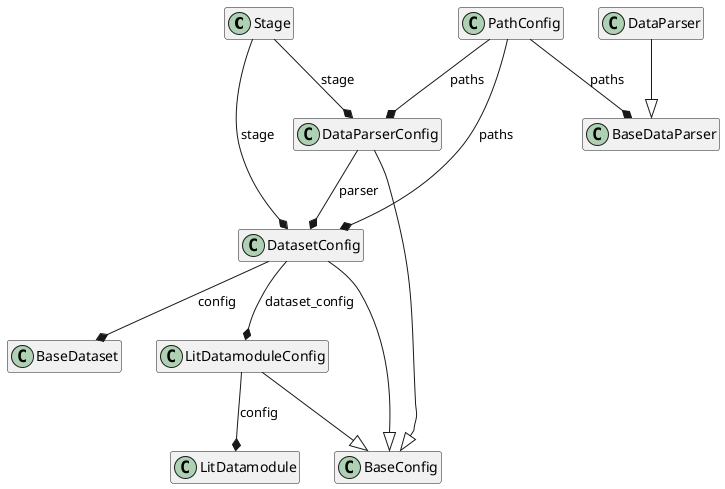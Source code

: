 @startuml classes_CustomUnitaj_data_handling
set namespaceSeparator none

' Hide empty members to show classes as single boxes
hide empty members

' Data Types and Dictionaries (only those with relationships)
class "Stage" as unitraj.datasets.types.Stage

' Base Data Classes
class "BaseDataParser" as unitraj.datasets.base_dataparser.BaseDataParser

class "BaseDataset" as unitraj.datasets.base_dataset.BaseDataset

class "DatasetConfig" as unitraj.datasets.base_dataset.DatasetConfig

' Data Parsers
class "DataParser" as unitraj.datasets.dataparser.DataParser

class "DataParserConfig" as unitraj.datasets.dataparser.DataParserConfig

' Lightning Data Module
class "LitDatamodule" as unitraj.lightning.lit_datamodule.LitDatamodule

class "LitDatamoduleConfig" as unitraj.lightning.lit_datamodule.LitDatamoduleConfig

' Configuration Base Classes
class "BaseConfig" as unitraj.utils.base_config.BaseConfig

class "PathConfig" as unitraj.configs.path_config.PathConfig

' Inheritance relationships
unitraj.datasets.base_dataset.DatasetConfig --|> unitraj.utils.base_config.BaseConfig
unitraj.datasets.dataparser.DataParser --|> unitraj.datasets.base_dataparser.BaseDataParser
unitraj.datasets.dataparser.DataParserConfig --|> unitraj.utils.base_config.BaseConfig
unitraj.lightning.lit_datamodule.LitDatamoduleConfig --|> unitraj.utils.base_config.BaseConfig

' Composition relationships
unitraj.configs.path_config.PathConfig --* unitraj.datasets.base_dataparser.BaseDataParser : paths
unitraj.configs.path_config.PathConfig --* unitraj.datasets.base_dataset.DatasetConfig : paths
unitraj.configs.path_config.PathConfig --* unitraj.datasets.dataparser.DataParserConfig : paths
unitraj.datasets.base_dataset.DatasetConfig --* unitraj.datasets.base_dataset.BaseDataset : config
unitraj.datasets.base_dataset.DatasetConfig --* unitraj.lightning.lit_datamodule.LitDatamoduleConfig : dataset_config
unitraj.datasets.dataparser.DataParserConfig --* unitraj.datasets.base_dataset.DatasetConfig : parser
unitraj.datasets.types.Stage --* unitraj.datasets.base_dataset.DatasetConfig : stage
unitraj.datasets.types.Stage --* unitraj.datasets.dataparser.DataParserConfig : stage
unitraj.lightning.lit_datamodule.LitDatamoduleConfig --* unitraj.lightning.lit_datamodule.LitDatamodule : config

@enduml
